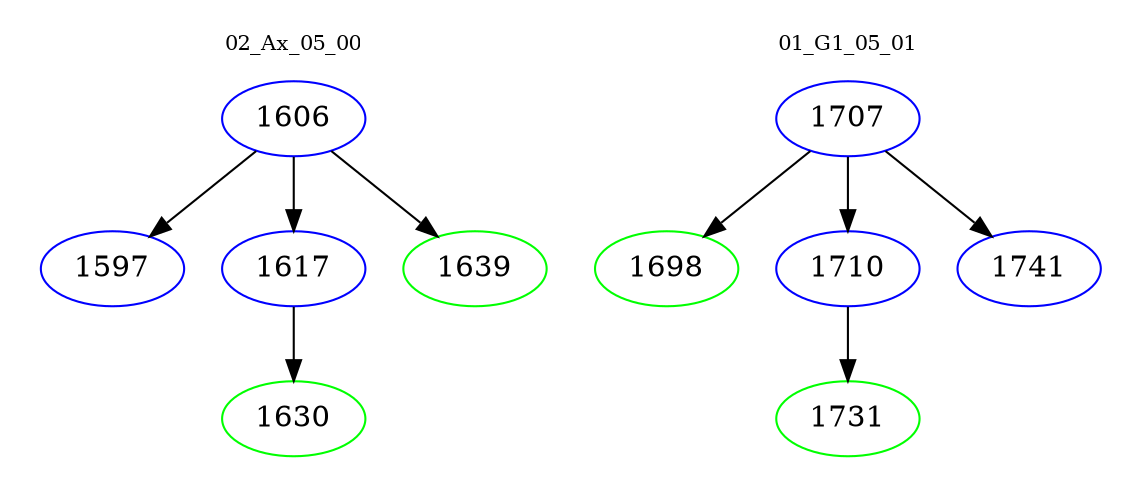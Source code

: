 digraph{
subgraph cluster_0 {
color = white
label = "02_Ax_05_00";
fontsize=10;
T0_1606 [label="1606", color="blue"]
T0_1606 -> T0_1597 [color="black"]
T0_1597 [label="1597", color="blue"]
T0_1606 -> T0_1617 [color="black"]
T0_1617 [label="1617", color="blue"]
T0_1617 -> T0_1630 [color="black"]
T0_1630 [label="1630", color="green"]
T0_1606 -> T0_1639 [color="black"]
T0_1639 [label="1639", color="green"]
}
subgraph cluster_1 {
color = white
label = "01_G1_05_01";
fontsize=10;
T1_1707 [label="1707", color="blue"]
T1_1707 -> T1_1698 [color="black"]
T1_1698 [label="1698", color="green"]
T1_1707 -> T1_1710 [color="black"]
T1_1710 [label="1710", color="blue"]
T1_1710 -> T1_1731 [color="black"]
T1_1731 [label="1731", color="green"]
T1_1707 -> T1_1741 [color="black"]
T1_1741 [label="1741", color="blue"]
}
}
